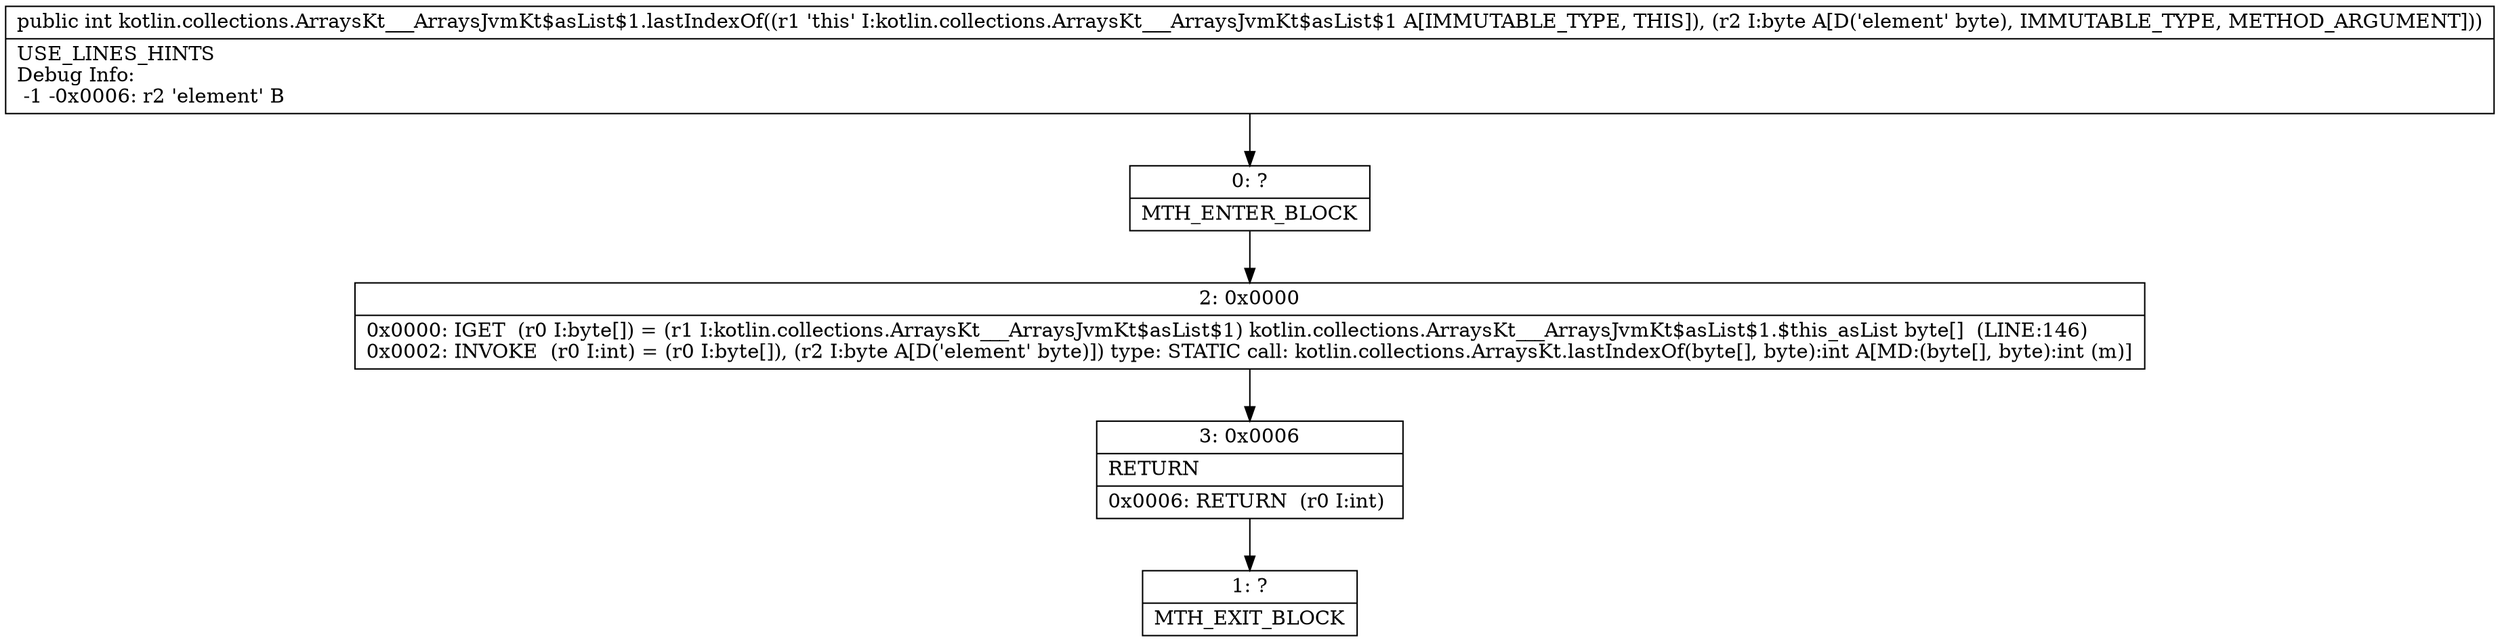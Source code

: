 digraph "CFG forkotlin.collections.ArraysKt___ArraysJvmKt$asList$1.lastIndexOf(B)I" {
Node_0 [shape=record,label="{0\:\ ?|MTH_ENTER_BLOCK\l}"];
Node_2 [shape=record,label="{2\:\ 0x0000|0x0000: IGET  (r0 I:byte[]) = (r1 I:kotlin.collections.ArraysKt___ArraysJvmKt$asList$1) kotlin.collections.ArraysKt___ArraysJvmKt$asList$1.$this_asList byte[]  (LINE:146)\l0x0002: INVOKE  (r0 I:int) = (r0 I:byte[]), (r2 I:byte A[D('element' byte)]) type: STATIC call: kotlin.collections.ArraysKt.lastIndexOf(byte[], byte):int A[MD:(byte[], byte):int (m)]\l}"];
Node_3 [shape=record,label="{3\:\ 0x0006|RETURN\l|0x0006: RETURN  (r0 I:int) \l}"];
Node_1 [shape=record,label="{1\:\ ?|MTH_EXIT_BLOCK\l}"];
MethodNode[shape=record,label="{public int kotlin.collections.ArraysKt___ArraysJvmKt$asList$1.lastIndexOf((r1 'this' I:kotlin.collections.ArraysKt___ArraysJvmKt$asList$1 A[IMMUTABLE_TYPE, THIS]), (r2 I:byte A[D('element' byte), IMMUTABLE_TYPE, METHOD_ARGUMENT]))  | USE_LINES_HINTS\lDebug Info:\l  \-1 \-0x0006: r2 'element' B\l}"];
MethodNode -> Node_0;Node_0 -> Node_2;
Node_2 -> Node_3;
Node_3 -> Node_1;
}

